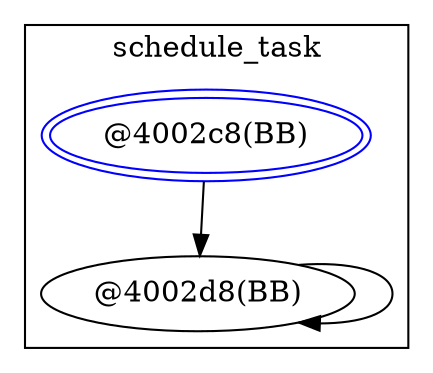 digraph d {
size="8.5,7";

subgraph cluster_schedule_task {
	graph [label = "schedule_task"];
	node_4002c8 [peripheries=2]
	node_4002c8 [label = "@4002c8(BB)", color=blue];
	node_4002d8 [label = "@4002d8(BB)"];
}
node_4002c8 -> node_4002d8;
node_4002d8 -> node_4002d8;

}
